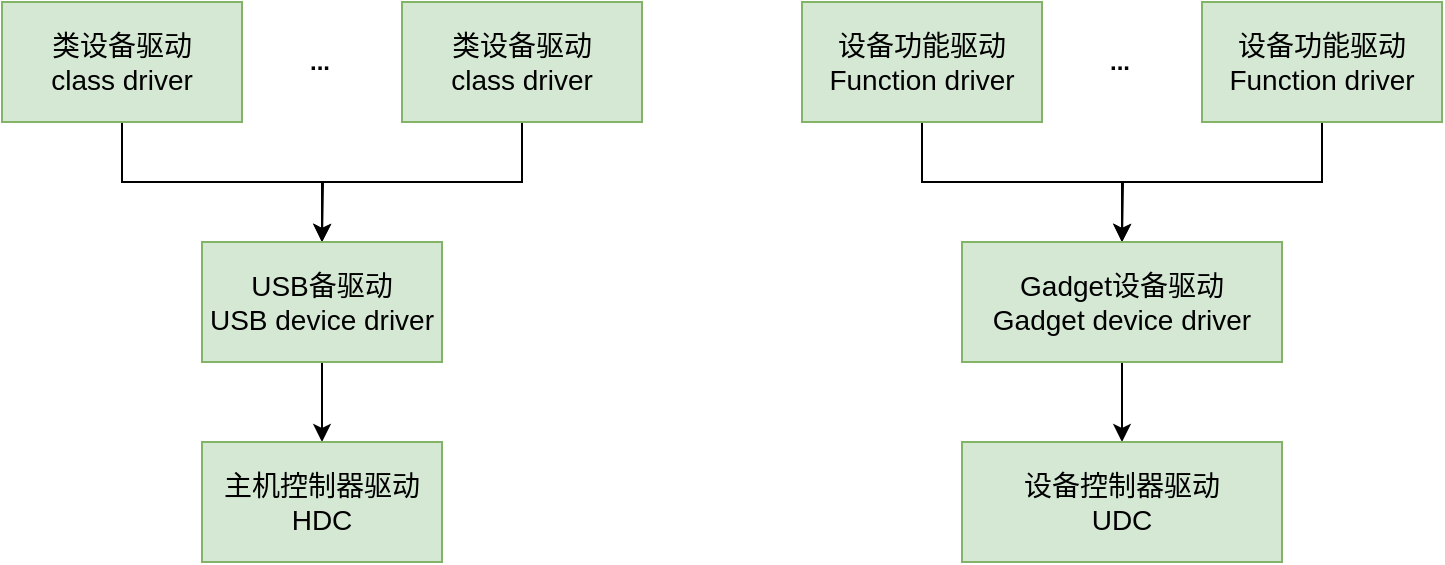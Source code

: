 <mxfile version="14.6.1" type="github">
  <diagram id="bs1kzHZHhOK_201mZCV1" name="第 1 页">
    <mxGraphModel dx="868" dy="394" grid="1" gridSize="10" guides="1" tooltips="1" connect="1" arrows="1" fold="1" page="1" pageScale="1" pageWidth="827" pageHeight="1169" math="0" shadow="0">
      <root>
        <mxCell id="0" />
        <mxCell id="1" parent="0" />
        <mxCell id="PgKri2lGjqEwnihmv5vd-8" style="edgeStyle=orthogonalEdgeStyle;rounded=0;orthogonalLoop=1;jettySize=auto;html=1;exitX=0.5;exitY=1;exitDx=0;exitDy=0;" edge="1" parent="1" source="PgKri2lGjqEwnihmv5vd-1" target="PgKri2lGjqEwnihmv5vd-3">
          <mxGeometry relative="1" as="geometry" />
        </mxCell>
        <mxCell id="PgKri2lGjqEwnihmv5vd-1" value="&lt;font style=&quot;font-size: 14px&quot;&gt;类设备驱动&lt;br&gt;class driver&lt;br&gt;&lt;/font&gt;" style="rounded=0;whiteSpace=wrap;html=1;fillColor=#d5e8d4;strokeColor=#82b366;" vertex="1" parent="1">
          <mxGeometry x="80" y="40" width="120" height="60" as="geometry" />
        </mxCell>
        <mxCell id="PgKri2lGjqEwnihmv5vd-9" style="edgeStyle=orthogonalEdgeStyle;rounded=0;orthogonalLoop=1;jettySize=auto;html=1;exitX=0.5;exitY=1;exitDx=0;exitDy=0;" edge="1" parent="1" source="PgKri2lGjqEwnihmv5vd-2">
          <mxGeometry relative="1" as="geometry">
            <mxPoint x="240" y="160" as="targetPoint" />
          </mxGeometry>
        </mxCell>
        <mxCell id="PgKri2lGjqEwnihmv5vd-2" value="&lt;font style=&quot;font-size: 14px&quot;&gt;类设备驱动&lt;br&gt;class driver&lt;br&gt;&lt;/font&gt;" style="rounded=0;whiteSpace=wrap;html=1;fillColor=#d5e8d4;strokeColor=#82b366;" vertex="1" parent="1">
          <mxGeometry x="280" y="40" width="120" height="60" as="geometry" />
        </mxCell>
        <mxCell id="PgKri2lGjqEwnihmv5vd-6" value="" style="edgeStyle=orthogonalEdgeStyle;rounded=0;orthogonalLoop=1;jettySize=auto;html=1;" edge="1" parent="1" source="PgKri2lGjqEwnihmv5vd-3" target="PgKri2lGjqEwnihmv5vd-5">
          <mxGeometry relative="1" as="geometry" />
        </mxCell>
        <mxCell id="PgKri2lGjqEwnihmv5vd-3" value="&lt;font style=&quot;font-size: 14px&quot;&gt;USB备驱动&lt;br&gt;USB device driver&lt;br&gt;&lt;/font&gt;" style="rounded=0;whiteSpace=wrap;html=1;fillColor=#d5e8d4;strokeColor=#82b366;" vertex="1" parent="1">
          <mxGeometry x="180" y="160" width="120" height="60" as="geometry" />
        </mxCell>
        <mxCell id="PgKri2lGjqEwnihmv5vd-5" value="&lt;font style=&quot;font-size: 14px&quot;&gt;主机控制器驱动&lt;br&gt;HDC&lt;br&gt;&lt;/font&gt;" style="rounded=0;whiteSpace=wrap;html=1;fillColor=#d5e8d4;strokeColor=#82b366;" vertex="1" parent="1">
          <mxGeometry x="180" y="260" width="120" height="60" as="geometry" />
        </mxCell>
        <mxCell id="PgKri2lGjqEwnihmv5vd-7" value="&lt;b&gt;...&lt;/b&gt;" style="text;html=1;strokeColor=none;fillColor=none;align=center;verticalAlign=middle;whiteSpace=wrap;rounded=0;" vertex="1" parent="1">
          <mxGeometry x="219" y="60" width="40" height="20" as="geometry" />
        </mxCell>
        <mxCell id="PgKri2lGjqEwnihmv5vd-11" style="edgeStyle=orthogonalEdgeStyle;rounded=0;orthogonalLoop=1;jettySize=auto;html=1;exitX=0.5;exitY=1;exitDx=0;exitDy=0;" edge="1" parent="1" source="PgKri2lGjqEwnihmv5vd-12" target="PgKri2lGjqEwnihmv5vd-16">
          <mxGeometry relative="1" as="geometry" />
        </mxCell>
        <mxCell id="PgKri2lGjqEwnihmv5vd-12" value="&lt;font style=&quot;font-size: 14px&quot;&gt;设备功能驱动&lt;br&gt;Function driver&lt;br&gt;&lt;/font&gt;" style="rounded=0;whiteSpace=wrap;html=1;fillColor=#d5e8d4;strokeColor=#82b366;" vertex="1" parent="1">
          <mxGeometry x="480" y="40" width="120" height="60" as="geometry" />
        </mxCell>
        <mxCell id="PgKri2lGjqEwnihmv5vd-13" style="edgeStyle=orthogonalEdgeStyle;rounded=0;orthogonalLoop=1;jettySize=auto;html=1;exitX=0.5;exitY=1;exitDx=0;exitDy=0;" edge="1" parent="1" source="PgKri2lGjqEwnihmv5vd-14">
          <mxGeometry relative="1" as="geometry">
            <mxPoint x="640" y="160" as="targetPoint" />
          </mxGeometry>
        </mxCell>
        <mxCell id="PgKri2lGjqEwnihmv5vd-14" value="&lt;font style=&quot;font-size: 14px&quot;&gt;设备功能驱动&lt;br&gt;Function driver&lt;br&gt;&lt;/font&gt;" style="rounded=0;whiteSpace=wrap;html=1;fillColor=#d5e8d4;strokeColor=#82b366;" vertex="1" parent="1">
          <mxGeometry x="680" y="40" width="120" height="60" as="geometry" />
        </mxCell>
        <mxCell id="PgKri2lGjqEwnihmv5vd-15" value="" style="edgeStyle=orthogonalEdgeStyle;rounded=0;orthogonalLoop=1;jettySize=auto;html=1;" edge="1" parent="1" source="PgKri2lGjqEwnihmv5vd-16" target="PgKri2lGjqEwnihmv5vd-17">
          <mxGeometry relative="1" as="geometry" />
        </mxCell>
        <mxCell id="PgKri2lGjqEwnihmv5vd-16" value="&lt;font style=&quot;font-size: 14px&quot;&gt;Gadget设备驱动&lt;br&gt;Gadget device driver&lt;br&gt;&lt;/font&gt;" style="rounded=0;whiteSpace=wrap;html=1;fillColor=#d5e8d4;strokeColor=#82b366;" vertex="1" parent="1">
          <mxGeometry x="560" y="160" width="160" height="60" as="geometry" />
        </mxCell>
        <mxCell id="PgKri2lGjqEwnihmv5vd-17" value="&lt;font style=&quot;font-size: 14px&quot;&gt;设备控制器驱动&lt;br&gt;UDC&lt;br&gt;&lt;/font&gt;" style="rounded=0;whiteSpace=wrap;html=1;fillColor=#d5e8d4;strokeColor=#82b366;" vertex="1" parent="1">
          <mxGeometry x="560" y="260" width="160" height="60" as="geometry" />
        </mxCell>
        <mxCell id="PgKri2lGjqEwnihmv5vd-18" value="&lt;b&gt;...&lt;/b&gt;" style="text;html=1;strokeColor=none;fillColor=none;align=center;verticalAlign=middle;whiteSpace=wrap;rounded=0;" vertex="1" parent="1">
          <mxGeometry x="619" y="60" width="40" height="20" as="geometry" />
        </mxCell>
      </root>
    </mxGraphModel>
  </diagram>
</mxfile>
